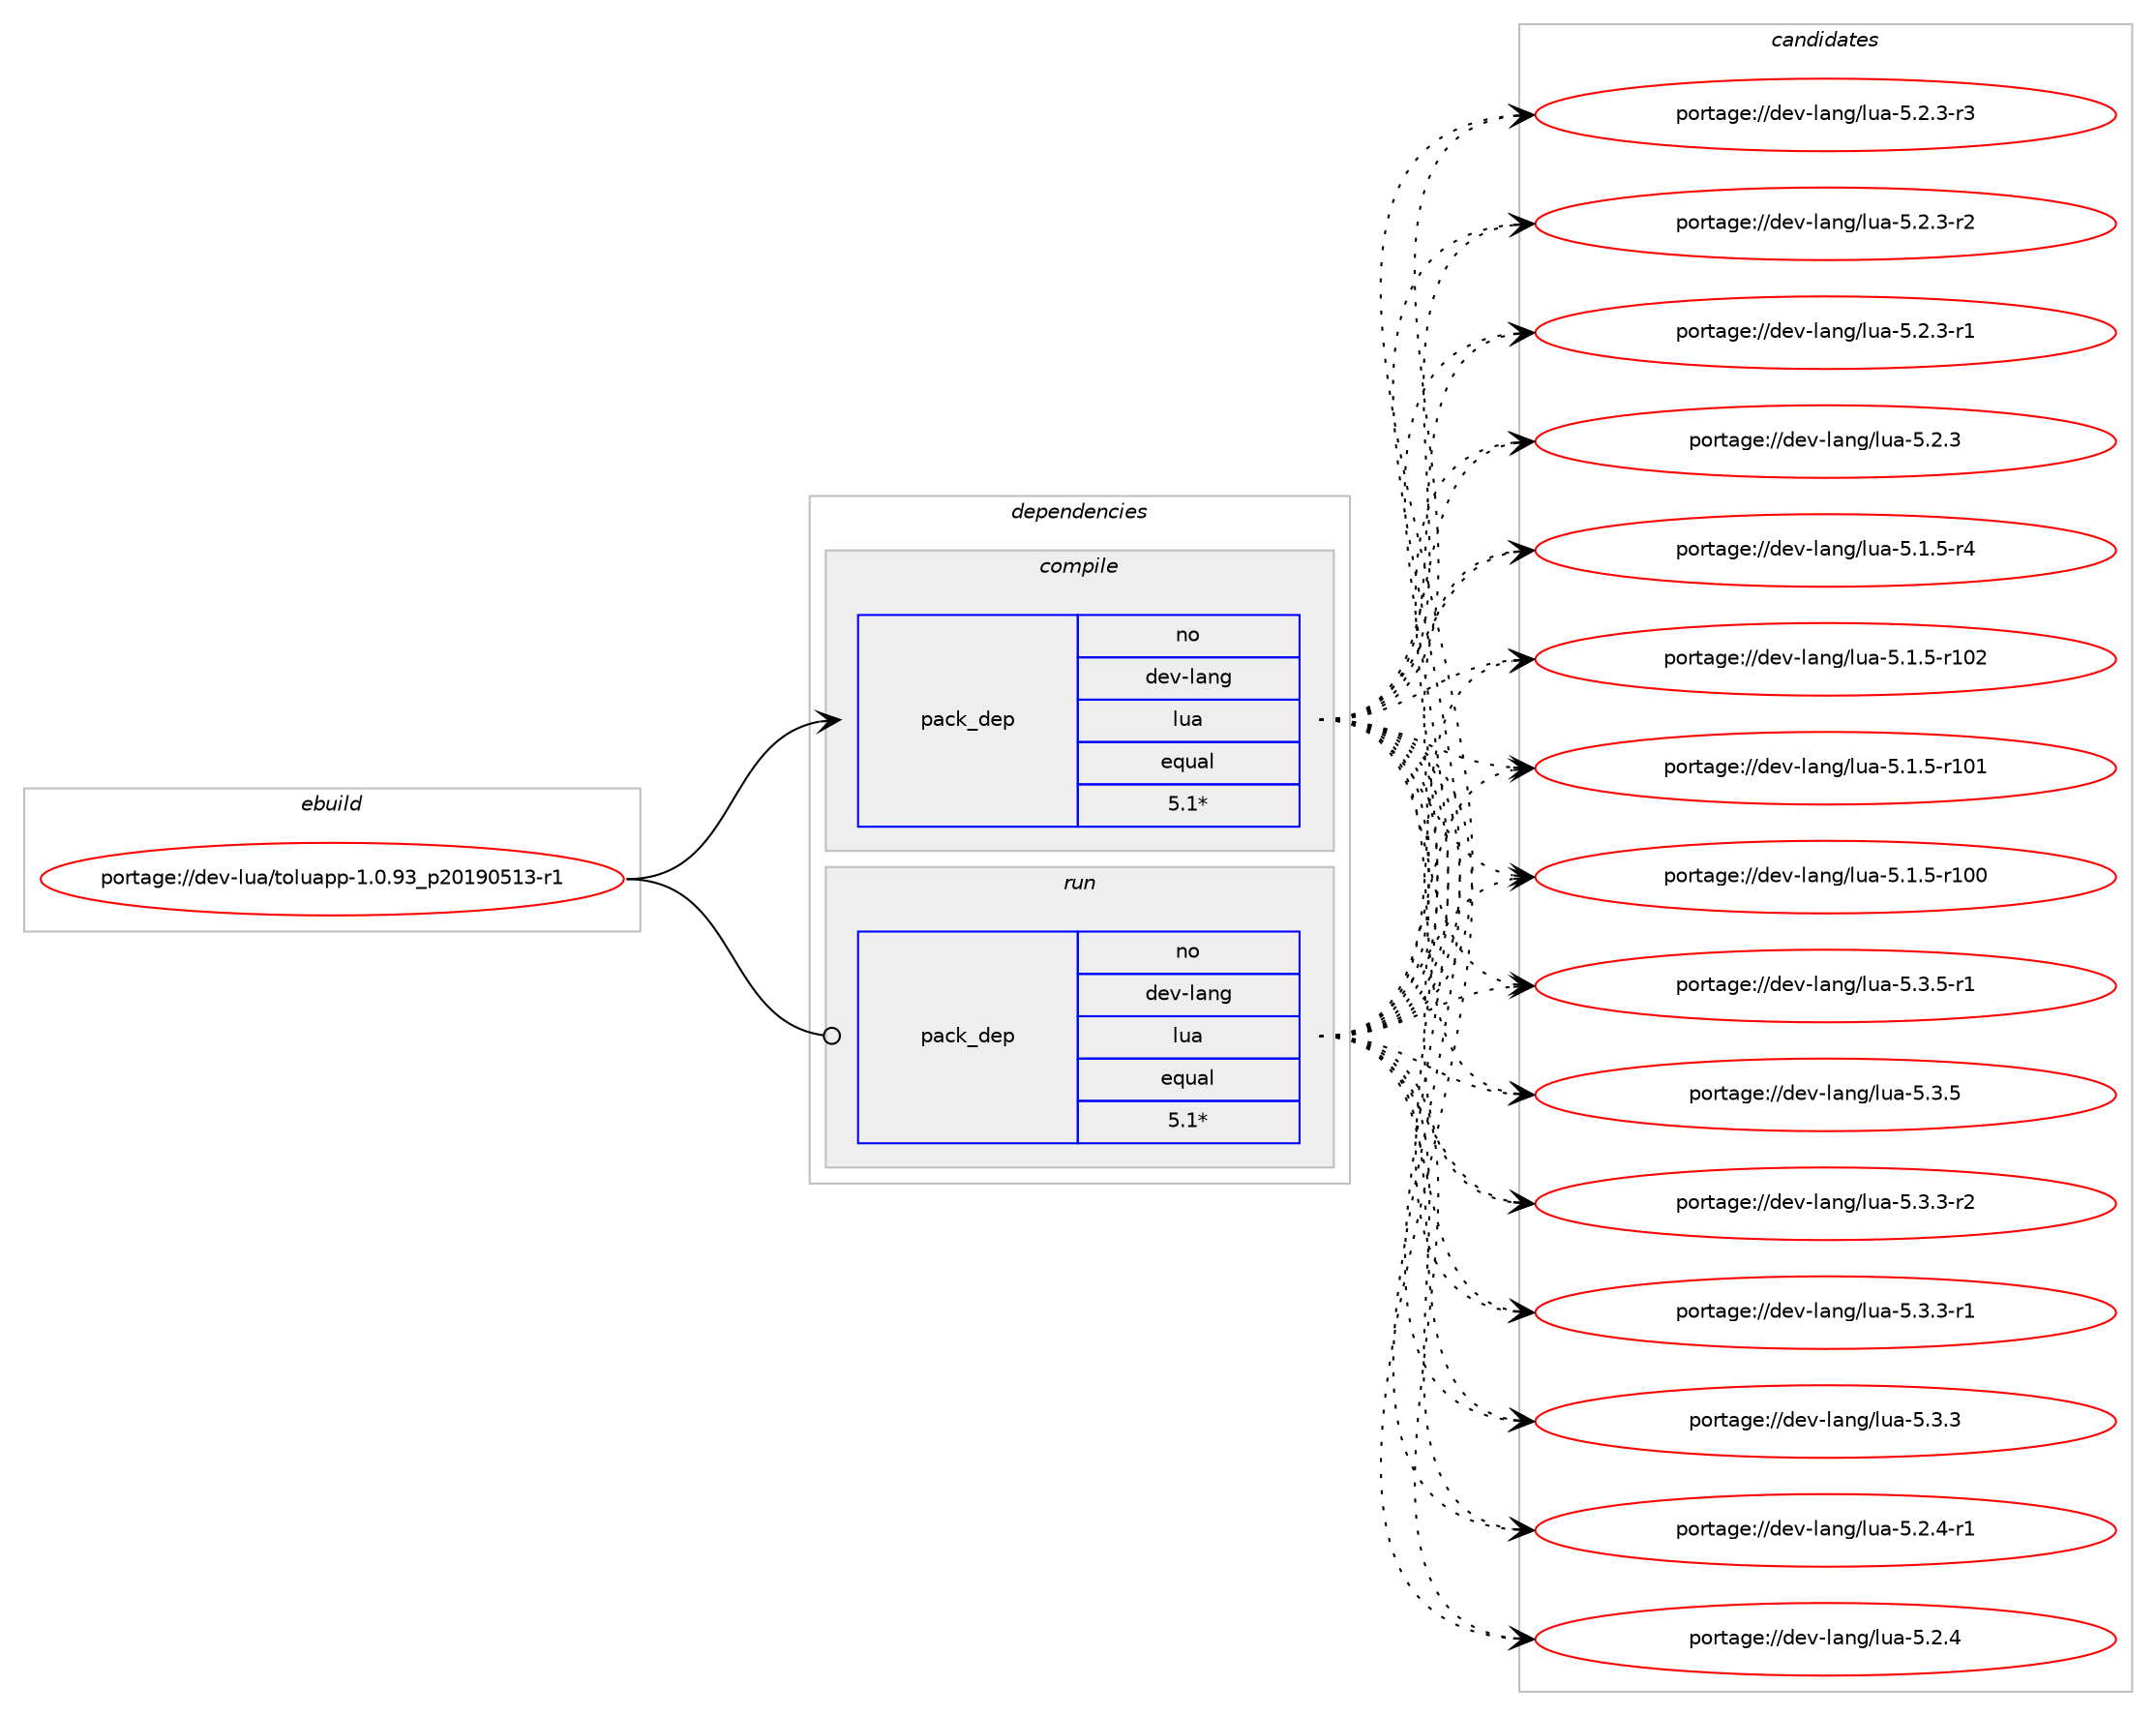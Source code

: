 digraph prolog {

# *************
# Graph options
# *************

newrank=true;
concentrate=true;
compound=true;
graph [rankdir=LR,fontname=Helvetica,fontsize=10,ranksep=1.5];#, ranksep=2.5, nodesep=0.2];
edge  [arrowhead=vee];
node  [fontname=Helvetica,fontsize=10];

# **********
# The ebuild
# **********

subgraph cluster_leftcol {
color=gray;
label=<<i>ebuild</i>>;
id [label="portage://dev-lua/toluapp-1.0.93_p20190513-r1", color=red, width=4, href="../dev-lua/toluapp-1.0.93_p20190513-r1.svg"];
}

# ****************
# The dependencies
# ****************

subgraph cluster_midcol {
color=gray;
label=<<i>dependencies</i>>;
subgraph cluster_compile {
fillcolor="#eeeeee";
style=filled;
label=<<i>compile</i>>;
subgraph pack376868 {
dependency505074 [label=<<TABLE BORDER="0" CELLBORDER="1" CELLSPACING="0" CELLPADDING="4" WIDTH="220"><TR><TD ROWSPAN="6" CELLPADDING="30">pack_dep</TD></TR><TR><TD WIDTH="110">no</TD></TR><TR><TD>dev-lang</TD></TR><TR><TD>lua</TD></TR><TR><TD>equal</TD></TR><TR><TD>5.1*</TD></TR></TABLE>>, shape=none, color=blue];
}
id:e -> dependency505074:w [weight=20,style="solid",arrowhead="vee"];
}
subgraph cluster_compileandrun {
fillcolor="#eeeeee";
style=filled;
label=<<i>compile and run</i>>;
}
subgraph cluster_run {
fillcolor="#eeeeee";
style=filled;
label=<<i>run</i>>;
subgraph pack376869 {
dependency505075 [label=<<TABLE BORDER="0" CELLBORDER="1" CELLSPACING="0" CELLPADDING="4" WIDTH="220"><TR><TD ROWSPAN="6" CELLPADDING="30">pack_dep</TD></TR><TR><TD WIDTH="110">no</TD></TR><TR><TD>dev-lang</TD></TR><TR><TD>lua</TD></TR><TR><TD>equal</TD></TR><TR><TD>5.1*</TD></TR></TABLE>>, shape=none, color=blue];
}
id:e -> dependency505075:w [weight=20,style="solid",arrowhead="odot"];
}
}

# **************
# The candidates
# **************

subgraph cluster_choices {
rank=same;
color=gray;
label=<<i>candidates</i>>;

subgraph choice376868 {
color=black;
nodesep=1;
choice100101118451089711010347108117974553465146534511449 [label="portage://dev-lang/lua-5.3.5-r1", color=red, width=4,href="../dev-lang/lua-5.3.5-r1.svg"];
choice10010111845108971101034710811797455346514653 [label="portage://dev-lang/lua-5.3.5", color=red, width=4,href="../dev-lang/lua-5.3.5.svg"];
choice100101118451089711010347108117974553465146514511450 [label="portage://dev-lang/lua-5.3.3-r2", color=red, width=4,href="../dev-lang/lua-5.3.3-r2.svg"];
choice100101118451089711010347108117974553465146514511449 [label="portage://dev-lang/lua-5.3.3-r1", color=red, width=4,href="../dev-lang/lua-5.3.3-r1.svg"];
choice10010111845108971101034710811797455346514651 [label="portage://dev-lang/lua-5.3.3", color=red, width=4,href="../dev-lang/lua-5.3.3.svg"];
choice100101118451089711010347108117974553465046524511449 [label="portage://dev-lang/lua-5.2.4-r1", color=red, width=4,href="../dev-lang/lua-5.2.4-r1.svg"];
choice10010111845108971101034710811797455346504652 [label="portage://dev-lang/lua-5.2.4", color=red, width=4,href="../dev-lang/lua-5.2.4.svg"];
choice100101118451089711010347108117974553465046514511451 [label="portage://dev-lang/lua-5.2.3-r3", color=red, width=4,href="../dev-lang/lua-5.2.3-r3.svg"];
choice100101118451089711010347108117974553465046514511450 [label="portage://dev-lang/lua-5.2.3-r2", color=red, width=4,href="../dev-lang/lua-5.2.3-r2.svg"];
choice100101118451089711010347108117974553465046514511449 [label="portage://dev-lang/lua-5.2.3-r1", color=red, width=4,href="../dev-lang/lua-5.2.3-r1.svg"];
choice10010111845108971101034710811797455346504651 [label="portage://dev-lang/lua-5.2.3", color=red, width=4,href="../dev-lang/lua-5.2.3.svg"];
choice100101118451089711010347108117974553464946534511452 [label="portage://dev-lang/lua-5.1.5-r4", color=red, width=4,href="../dev-lang/lua-5.1.5-r4.svg"];
choice1001011184510897110103471081179745534649465345114494850 [label="portage://dev-lang/lua-5.1.5-r102", color=red, width=4,href="../dev-lang/lua-5.1.5-r102.svg"];
choice1001011184510897110103471081179745534649465345114494849 [label="portage://dev-lang/lua-5.1.5-r101", color=red, width=4,href="../dev-lang/lua-5.1.5-r101.svg"];
choice1001011184510897110103471081179745534649465345114494848 [label="portage://dev-lang/lua-5.1.5-r100", color=red, width=4,href="../dev-lang/lua-5.1.5-r100.svg"];
dependency505074:e -> choice100101118451089711010347108117974553465146534511449:w [style=dotted,weight="100"];
dependency505074:e -> choice10010111845108971101034710811797455346514653:w [style=dotted,weight="100"];
dependency505074:e -> choice100101118451089711010347108117974553465146514511450:w [style=dotted,weight="100"];
dependency505074:e -> choice100101118451089711010347108117974553465146514511449:w [style=dotted,weight="100"];
dependency505074:e -> choice10010111845108971101034710811797455346514651:w [style=dotted,weight="100"];
dependency505074:e -> choice100101118451089711010347108117974553465046524511449:w [style=dotted,weight="100"];
dependency505074:e -> choice10010111845108971101034710811797455346504652:w [style=dotted,weight="100"];
dependency505074:e -> choice100101118451089711010347108117974553465046514511451:w [style=dotted,weight="100"];
dependency505074:e -> choice100101118451089711010347108117974553465046514511450:w [style=dotted,weight="100"];
dependency505074:e -> choice100101118451089711010347108117974553465046514511449:w [style=dotted,weight="100"];
dependency505074:e -> choice10010111845108971101034710811797455346504651:w [style=dotted,weight="100"];
dependency505074:e -> choice100101118451089711010347108117974553464946534511452:w [style=dotted,weight="100"];
dependency505074:e -> choice1001011184510897110103471081179745534649465345114494850:w [style=dotted,weight="100"];
dependency505074:e -> choice1001011184510897110103471081179745534649465345114494849:w [style=dotted,weight="100"];
dependency505074:e -> choice1001011184510897110103471081179745534649465345114494848:w [style=dotted,weight="100"];
}
subgraph choice376869 {
color=black;
nodesep=1;
choice100101118451089711010347108117974553465146534511449 [label="portage://dev-lang/lua-5.3.5-r1", color=red, width=4,href="../dev-lang/lua-5.3.5-r1.svg"];
choice10010111845108971101034710811797455346514653 [label="portage://dev-lang/lua-5.3.5", color=red, width=4,href="../dev-lang/lua-5.3.5.svg"];
choice100101118451089711010347108117974553465146514511450 [label="portage://dev-lang/lua-5.3.3-r2", color=red, width=4,href="../dev-lang/lua-5.3.3-r2.svg"];
choice100101118451089711010347108117974553465146514511449 [label="portage://dev-lang/lua-5.3.3-r1", color=red, width=4,href="../dev-lang/lua-5.3.3-r1.svg"];
choice10010111845108971101034710811797455346514651 [label="portage://dev-lang/lua-5.3.3", color=red, width=4,href="../dev-lang/lua-5.3.3.svg"];
choice100101118451089711010347108117974553465046524511449 [label="portage://dev-lang/lua-5.2.4-r1", color=red, width=4,href="../dev-lang/lua-5.2.4-r1.svg"];
choice10010111845108971101034710811797455346504652 [label="portage://dev-lang/lua-5.2.4", color=red, width=4,href="../dev-lang/lua-5.2.4.svg"];
choice100101118451089711010347108117974553465046514511451 [label="portage://dev-lang/lua-5.2.3-r3", color=red, width=4,href="../dev-lang/lua-5.2.3-r3.svg"];
choice100101118451089711010347108117974553465046514511450 [label="portage://dev-lang/lua-5.2.3-r2", color=red, width=4,href="../dev-lang/lua-5.2.3-r2.svg"];
choice100101118451089711010347108117974553465046514511449 [label="portage://dev-lang/lua-5.2.3-r1", color=red, width=4,href="../dev-lang/lua-5.2.3-r1.svg"];
choice10010111845108971101034710811797455346504651 [label="portage://dev-lang/lua-5.2.3", color=red, width=4,href="../dev-lang/lua-5.2.3.svg"];
choice100101118451089711010347108117974553464946534511452 [label="portage://dev-lang/lua-5.1.5-r4", color=red, width=4,href="../dev-lang/lua-5.1.5-r4.svg"];
choice1001011184510897110103471081179745534649465345114494850 [label="portage://dev-lang/lua-5.1.5-r102", color=red, width=4,href="../dev-lang/lua-5.1.5-r102.svg"];
choice1001011184510897110103471081179745534649465345114494849 [label="portage://dev-lang/lua-5.1.5-r101", color=red, width=4,href="../dev-lang/lua-5.1.5-r101.svg"];
choice1001011184510897110103471081179745534649465345114494848 [label="portage://dev-lang/lua-5.1.5-r100", color=red, width=4,href="../dev-lang/lua-5.1.5-r100.svg"];
dependency505075:e -> choice100101118451089711010347108117974553465146534511449:w [style=dotted,weight="100"];
dependency505075:e -> choice10010111845108971101034710811797455346514653:w [style=dotted,weight="100"];
dependency505075:e -> choice100101118451089711010347108117974553465146514511450:w [style=dotted,weight="100"];
dependency505075:e -> choice100101118451089711010347108117974553465146514511449:w [style=dotted,weight="100"];
dependency505075:e -> choice10010111845108971101034710811797455346514651:w [style=dotted,weight="100"];
dependency505075:e -> choice100101118451089711010347108117974553465046524511449:w [style=dotted,weight="100"];
dependency505075:e -> choice10010111845108971101034710811797455346504652:w [style=dotted,weight="100"];
dependency505075:e -> choice100101118451089711010347108117974553465046514511451:w [style=dotted,weight="100"];
dependency505075:e -> choice100101118451089711010347108117974553465046514511450:w [style=dotted,weight="100"];
dependency505075:e -> choice100101118451089711010347108117974553465046514511449:w [style=dotted,weight="100"];
dependency505075:e -> choice10010111845108971101034710811797455346504651:w [style=dotted,weight="100"];
dependency505075:e -> choice100101118451089711010347108117974553464946534511452:w [style=dotted,weight="100"];
dependency505075:e -> choice1001011184510897110103471081179745534649465345114494850:w [style=dotted,weight="100"];
dependency505075:e -> choice1001011184510897110103471081179745534649465345114494849:w [style=dotted,weight="100"];
dependency505075:e -> choice1001011184510897110103471081179745534649465345114494848:w [style=dotted,weight="100"];
}
}

}
